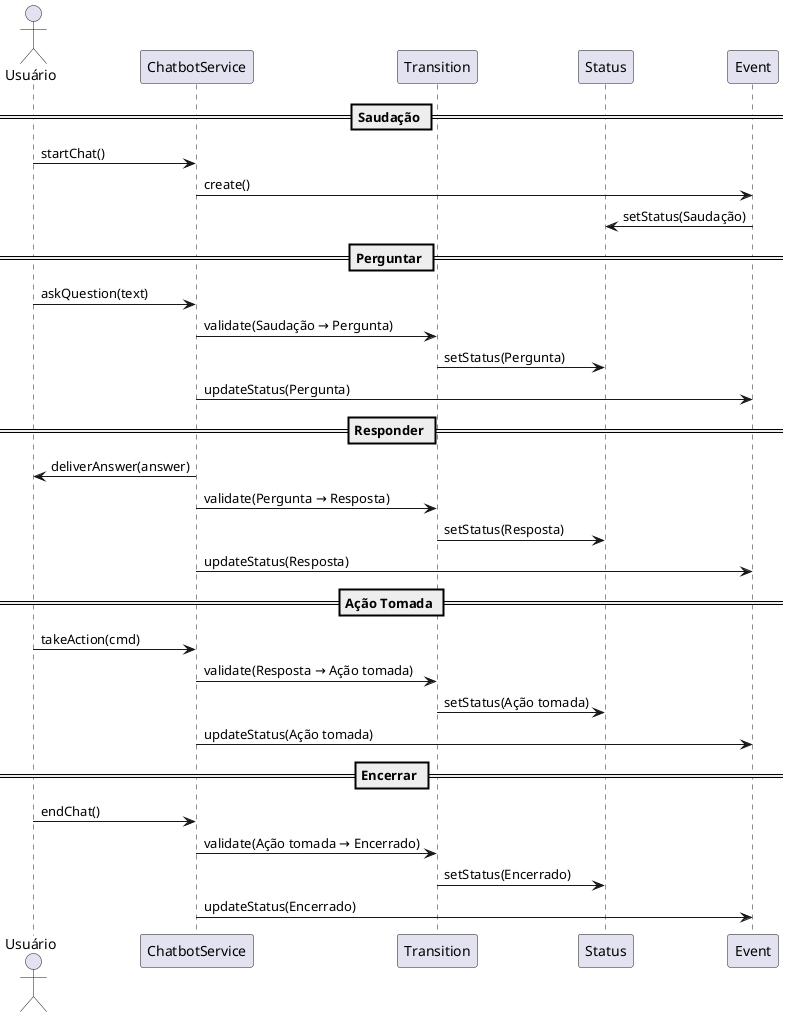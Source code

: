 @startuml
actor Usuário
participant "ChatbotService" as BotSvc
participant "Transition" as Transition
participant "Status" as Status
participant "Event" as Event

== Saudação ==
Usuário -> BotSvc : startChat()
BotSvc -> Event : create()
Event -> Status : setStatus(Saudação)

== Perguntar ==
Usuário -> BotSvc : askQuestion(text)
BotSvc -> Transition : validate(Saudação → Pergunta)
Transition -> Status : setStatus(Pergunta)
BotSvc -> Event : updateStatus(Pergunta)

== Responder ==
BotSvc -> Usuário : deliverAnswer(answer)
BotSvc -> Transition : validate(Pergunta → Resposta)
Transition -> Status : setStatus(Resposta)
BotSvc -> Event : updateStatus(Resposta)

== Ação Tomada ==
Usuário -> BotSvc : takeAction(cmd)
BotSvc -> Transition : validate(Resposta → Ação tomada)
Transition -> Status : setStatus(Ação tomada)
BotSvc -> Event : updateStatus(Ação tomada)

== Encerrar ==
Usuário -> BotSvc : endChat()
BotSvc -> Transition : validate(Ação tomada → Encerrado)
Transition -> Status : setStatus(Encerrado)
BotSvc -> Event : updateStatus(Encerrado)
@enduml
